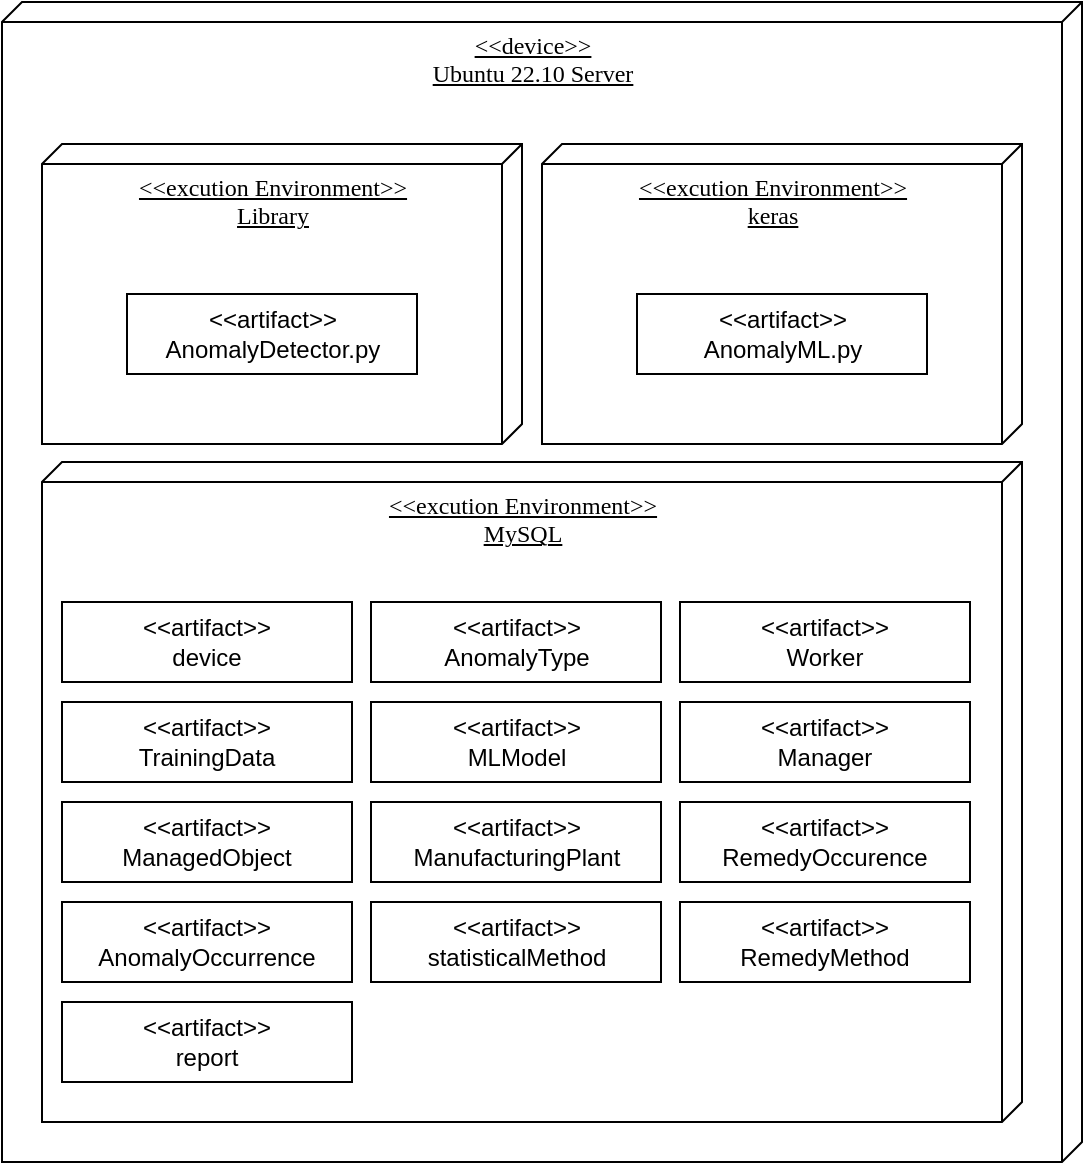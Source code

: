 <mxfile version="21.1.8" type="github">
  <diagram name="페이지-1" id="8HG5BicuwFbveNshowm1">
    <mxGraphModel dx="1424" dy="1640" grid="1" gridSize="10" guides="1" tooltips="1" connect="1" arrows="1" fold="1" page="1" pageScale="1" pageWidth="827" pageHeight="1169" math="0" shadow="0">
      <root>
        <mxCell id="0" />
        <mxCell id="1" parent="0" />
        <mxCell id="bujZLlu2ID5uPZ7i1owJ-1" value="&amp;lt;&amp;lt;device&amp;gt;&amp;gt; &lt;br&gt;Ubuntu 22.10 Server" style="verticalAlign=top;align=center;spacingTop=8;spacingLeft=2;spacingRight=12;shape=cube;size=10;direction=south;fontStyle=4;html=1;rounded=0;shadow=0;comic=0;labelBackgroundColor=none;strokeWidth=1;fontFamily=Verdana;fontSize=12" vertex="1" parent="1">
          <mxGeometry x="-110" y="-730" width="540" height="580" as="geometry" />
        </mxCell>
        <mxCell id="bujZLlu2ID5uPZ7i1owJ-2" value="&amp;lt;&amp;lt;excution Environment&amp;gt;&amp;gt;&lt;br&gt;Library" style="verticalAlign=top;align=center;spacingTop=8;spacingLeft=2;spacingRight=12;shape=cube;size=10;direction=south;fontStyle=4;html=1;rounded=0;shadow=0;comic=0;labelBackgroundColor=none;strokeWidth=1;fontFamily=Verdana;fontSize=12;" vertex="1" parent="1">
          <mxGeometry x="-90" y="-659" width="240" height="150" as="geometry" />
        </mxCell>
        <mxCell id="bujZLlu2ID5uPZ7i1owJ-3" value="&amp;lt;&amp;lt;excution Environment&amp;gt;&amp;gt;&lt;br&gt;MySQL" style="verticalAlign=top;align=center;spacingTop=8;spacingLeft=2;spacingRight=12;shape=cube;size=10;direction=south;fontStyle=4;html=1;rounded=0;shadow=0;comic=0;labelBackgroundColor=none;strokeWidth=1;fontFamily=Verdana;fontSize=12" vertex="1" parent="1">
          <mxGeometry x="-90" y="-500" width="490" height="330" as="geometry" />
        </mxCell>
        <mxCell id="bujZLlu2ID5uPZ7i1owJ-4" value="&amp;lt;&amp;lt;artifact&amp;gt;&amp;gt;&lt;br&gt;AnomalyType" style="rounded=0;whiteSpace=wrap;html=1;" vertex="1" parent="1">
          <mxGeometry x="74.5" y="-430" width="145" height="40" as="geometry" />
        </mxCell>
        <mxCell id="bujZLlu2ID5uPZ7i1owJ-6" value="&amp;lt;&amp;lt;artifact&amp;gt;&amp;gt;&lt;br&gt;TrainingData" style="rounded=0;whiteSpace=wrap;html=1;" vertex="1" parent="1">
          <mxGeometry x="-80" y="-380" width="145" height="40" as="geometry" />
        </mxCell>
        <mxCell id="bujZLlu2ID5uPZ7i1owJ-7" value="&amp;lt;&amp;lt;artifact&amp;gt;&amp;gt;&lt;br&gt;device" style="rounded=0;whiteSpace=wrap;html=1;" vertex="1" parent="1">
          <mxGeometry x="-80" y="-430" width="145" height="40" as="geometry" />
        </mxCell>
        <mxCell id="bujZLlu2ID5uPZ7i1owJ-8" value="&amp;lt;&amp;lt;artifact&amp;gt;&amp;gt;&lt;br&gt;MLModel" style="rounded=0;whiteSpace=wrap;html=1;" vertex="1" parent="1">
          <mxGeometry x="74.5" y="-380" width="145" height="40" as="geometry" />
        </mxCell>
        <mxCell id="bujZLlu2ID5uPZ7i1owJ-9" value="&amp;lt;&amp;lt;artifact&amp;gt;&amp;gt;&lt;br&gt;ManagedObject" style="rounded=0;whiteSpace=wrap;html=1;" vertex="1" parent="1">
          <mxGeometry x="-80" y="-330" width="145" height="40" as="geometry" />
        </mxCell>
        <mxCell id="bujZLlu2ID5uPZ7i1owJ-10" value="&amp;lt;&amp;lt;artifact&amp;gt;&amp;gt;&lt;br&gt;ManufacturingPlant" style="rounded=0;whiteSpace=wrap;html=1;" vertex="1" parent="1">
          <mxGeometry x="74.5" y="-330" width="145" height="40" as="geometry" />
        </mxCell>
        <mxCell id="bujZLlu2ID5uPZ7i1owJ-11" value="&amp;lt;&amp;lt;artifact&amp;gt;&amp;gt;&lt;br&gt;AnomalyOccurrence" style="rounded=0;whiteSpace=wrap;html=1;" vertex="1" parent="1">
          <mxGeometry x="-80" y="-280" width="145" height="40" as="geometry" />
        </mxCell>
        <mxCell id="bujZLlu2ID5uPZ7i1owJ-12" value="&amp;lt;&amp;lt;artifact&amp;gt;&amp;gt;&lt;br&gt;statisticalMethod" style="rounded=0;whiteSpace=wrap;html=1;" vertex="1" parent="1">
          <mxGeometry x="74.5" y="-280" width="145" height="40" as="geometry" />
        </mxCell>
        <mxCell id="bujZLlu2ID5uPZ7i1owJ-13" value="&amp;lt;&amp;lt;artifact&amp;gt;&amp;gt;&lt;br&gt;report" style="rounded=0;whiteSpace=wrap;html=1;" vertex="1" parent="1">
          <mxGeometry x="-80" y="-230" width="145" height="40" as="geometry" />
        </mxCell>
        <mxCell id="bujZLlu2ID5uPZ7i1owJ-14" value="&amp;lt;&amp;lt;artifact&amp;gt;&amp;gt;&lt;br&gt;Manager" style="rounded=0;whiteSpace=wrap;html=1;" vertex="1" parent="1">
          <mxGeometry x="229" y="-380" width="145" height="40" as="geometry" />
        </mxCell>
        <mxCell id="bujZLlu2ID5uPZ7i1owJ-15" value="&amp;lt;&amp;lt;artifact&amp;gt;&amp;gt;&lt;br&gt;Worker" style="rounded=0;whiteSpace=wrap;html=1;" vertex="1" parent="1">
          <mxGeometry x="229" y="-430" width="145" height="40" as="geometry" />
        </mxCell>
        <mxCell id="bujZLlu2ID5uPZ7i1owJ-16" value="&amp;lt;&amp;lt;artifact&amp;gt;&amp;gt;&lt;br&gt;RemedyMethod" style="rounded=0;whiteSpace=wrap;html=1;" vertex="1" parent="1">
          <mxGeometry x="229" y="-280" width="145" height="40" as="geometry" />
        </mxCell>
        <mxCell id="bujZLlu2ID5uPZ7i1owJ-17" value="&amp;lt;&amp;lt;artifact&amp;gt;&amp;gt;&lt;br&gt;RemedyOccurence" style="rounded=0;whiteSpace=wrap;html=1;" vertex="1" parent="1">
          <mxGeometry x="229" y="-330" width="145" height="40" as="geometry" />
        </mxCell>
        <mxCell id="bujZLlu2ID5uPZ7i1owJ-21" value="&amp;lt;&amp;lt;artifact&amp;gt;&amp;gt;&lt;br style=&quot;border-color: var(--border-color);&quot;&gt;AnomalyDetector.py" style="rounded=0;whiteSpace=wrap;html=1;" vertex="1" parent="1">
          <mxGeometry x="-47.5" y="-584" width="145" height="40" as="geometry" />
        </mxCell>
        <mxCell id="bujZLlu2ID5uPZ7i1owJ-22" value="&amp;lt;&amp;lt;excution Environment&amp;gt;&amp;gt;&lt;br&gt;keras" style="verticalAlign=top;align=center;spacingTop=8;spacingLeft=2;spacingRight=12;shape=cube;size=10;direction=south;fontStyle=4;html=1;rounded=0;shadow=0;comic=0;labelBackgroundColor=none;strokeWidth=1;fontFamily=Verdana;fontSize=12;" vertex="1" parent="1">
          <mxGeometry x="160" y="-659" width="240" height="150" as="geometry" />
        </mxCell>
        <mxCell id="bujZLlu2ID5uPZ7i1owJ-23" value="&amp;lt;&amp;lt;artifact&amp;gt;&amp;gt;&lt;br style=&quot;border-color: var(--border-color);&quot;&gt;AnomalyML.py" style="rounded=0;whiteSpace=wrap;html=1;" vertex="1" parent="1">
          <mxGeometry x="207.5" y="-584" width="145" height="40" as="geometry" />
        </mxCell>
      </root>
    </mxGraphModel>
  </diagram>
</mxfile>
